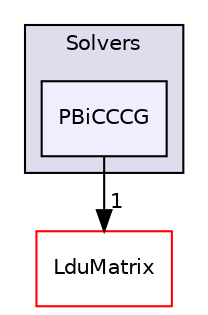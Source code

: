 digraph "src/OpenFOAM/matrices/LduMatrix/Solvers/PBiCCCG" {
  bgcolor=transparent;
  compound=true
  node [ fontsize="10", fontname="Helvetica"];
  edge [ labelfontsize="10", labelfontname="Helvetica"];
  subgraph clusterdir_9c7abde4f07fc7239da2063620c14a52 {
    graph [ bgcolor="#ddddee", pencolor="black", label="Solvers" fontname="Helvetica", fontsize="10", URL="dir_9c7abde4f07fc7239da2063620c14a52.html"]
  dir_c85d3c5ce05c5f1bd63feddb8388b913 [shape=box, label="PBiCCCG", style="filled", fillcolor="#eeeeff", pencolor="black", URL="dir_c85d3c5ce05c5f1bd63feddb8388b913.html"];
  }
  dir_5ec68055571869848388d37c5cf0a9c9 [shape=box label="LduMatrix" color="red" URL="dir_5ec68055571869848388d37c5cf0a9c9.html"];
  dir_c85d3c5ce05c5f1bd63feddb8388b913->dir_5ec68055571869848388d37c5cf0a9c9 [headlabel="1", labeldistance=1.5 headhref="dir_002193_002139.html"];
}
